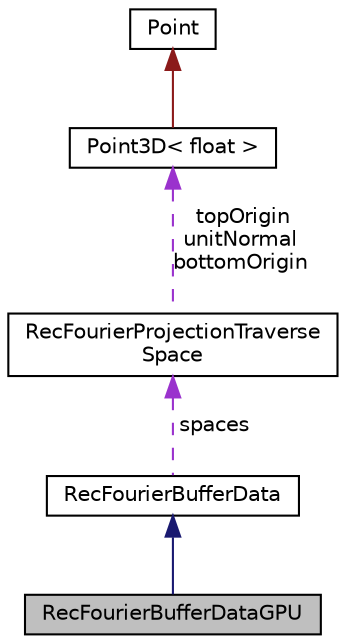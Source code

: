 digraph "RecFourierBufferDataGPU"
{
  edge [fontname="Helvetica",fontsize="10",labelfontname="Helvetica",labelfontsize="10"];
  node [fontname="Helvetica",fontsize="10",shape=record];
  Node2 [label="RecFourierBufferDataGPU",height=0.2,width=0.4,color="black", fillcolor="grey75", style="filled", fontcolor="black"];
  Node3 -> Node2 [dir="back",color="midnightblue",fontsize="10",style="solid",fontname="Helvetica"];
  Node3 [label="RecFourierBufferData",height=0.2,width=0.4,color="black", fillcolor="white", style="filled",URL="$structRecFourierBufferData.html"];
  Node4 -> Node3 [dir="back",color="darkorchid3",fontsize="10",style="dashed",label=" spaces" ,fontname="Helvetica"];
  Node4 [label="RecFourierProjectionTraverse\lSpace",height=0.2,width=0.4,color="black", fillcolor="white", style="filled",URL="$structRecFourierProjectionTraverseSpace.html"];
  Node5 -> Node4 [dir="back",color="darkorchid3",fontsize="10",style="dashed",label=" topOrigin\nunitNormal\nbottomOrigin" ,fontname="Helvetica"];
  Node5 [label="Point3D\< float \>",height=0.2,width=0.4,color="black", fillcolor="white", style="filled",URL="$classPoint3D.html"];
  Node6 -> Node5 [dir="back",color="firebrick4",fontsize="10",style="solid",fontname="Helvetica"];
  Node6 [label="Point",height=0.2,width=0.4,color="black", fillcolor="white", style="filled",URL="$classPoint.html"];
}
